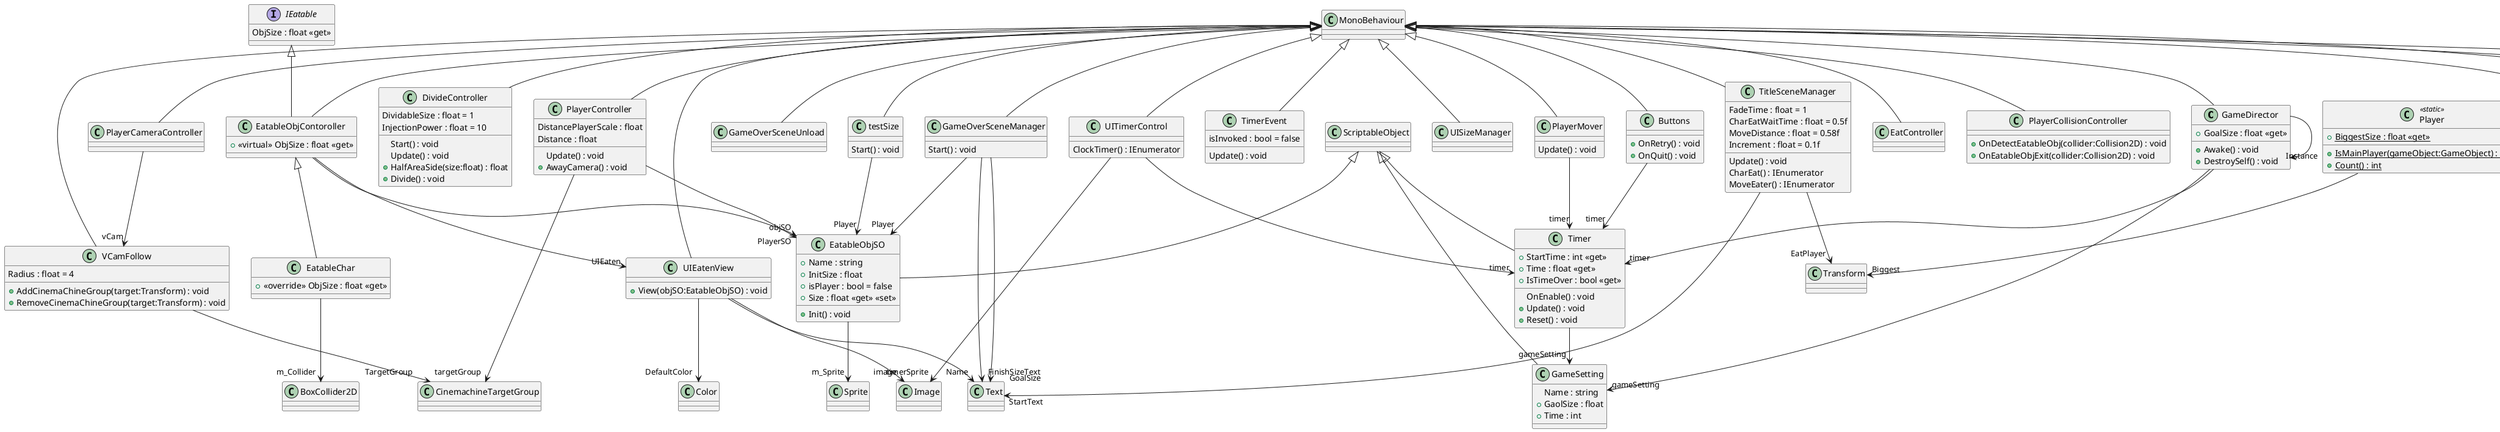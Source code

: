 @startuml
class GameDirector {
    + GoalSize : float <<get>>
    + Awake() : void
    + DestroySelf() : void
}
MonoBehaviour <|-- GameDirector
GameDirector --> "gameSetting" GameSetting
GameDirector --> "timer" Timer
GameDirector --> "Instance" GameDirector
class Eat {
    Ratio : float
    Time : float
    Start() : void
    + TryEat(collision:Collision2D) : void
}
MonoBehaviour <|-- Eat
Eat --> "ease" Ease
class EatableChar {
    + <<override>> ObjSize : float <<get>>
}
EatableObjContoroller <|-- EatableChar
EatableChar --> "m_Collider" BoxCollider2D
class EatableObjContoroller {
    + <<virtual>> ObjSize : float <<get>>
}
MonoBehaviour <|-- EatableObjContoroller
IEatable <|-- EatableObjContoroller
EatableObjContoroller --> "objSO" EatableObjSO
EatableObjContoroller --> "UIEaten" UIEatenView
interface IEatable {
    ObjSize : float <<get>>
}
class AbsorbController {
    Update() : void
    Absorb() : void
}
MonoBehaviour <|-- AbsorbController
class DivideController {
    DividableSize : float = 1
    InjectionPower : float = 10
    Start() : void
    Update() : void
    + HalfAreaSide(size:float) : float
    + Divide() : void
}
MonoBehaviour <|-- DivideController
class Player <<static>> {
    + {static} IsMainPlayer(gameObject:GameObject) : bool
    + {static} Count() : int
    + {static} BiggestSize : float <<get>>
}
Player --> "Biggest" Transform
class PlayerController {
    DistancePlayerScale : float
    Distance : float
    Update() : void
    + AwayCamera() : void
}
MonoBehaviour <|-- PlayerController
PlayerController --> "PlayerSO" EatableObjSO
PlayerController --> "targetGroup" CinemachineTargetGroup
class PlayerMover {
    Update() : void
}
MonoBehaviour <|-- PlayerMover
PlayerMover --> "timer" Timer
class EatableObjSO {
    + Name : string
    + InitSize : float
    + isPlayer : bool = false
    + Size : float <<get>> <<set>>
    + Init() : void
}
ScriptableObject <|-- EatableObjSO
EatableObjSO --> "m_Sprite" Sprite
class GameSetting {
    Name : string
    + GaolSize : float
    + Time : int
}
ScriptableObject <|-- GameSetting
class Timer {
    + StartTime : int <<get>>
    + Time : float <<get>>
    + IsTimeOver : bool <<get>>
    OnEnable() : void
    + Update() : void
    + Reset() : void
}
ScriptableObject <|-- Timer
Timer --> "gameSetting" GameSetting
class Buttons {
    + OnRetry() : void
    + OnQuit() : void
}
MonoBehaviour <|-- Buttons
Buttons --> "timer" Timer
class GameOverSceneManager {
    Start() : void
}
MonoBehaviour <|-- GameOverSceneManager
GameOverSceneManager --> "FinishSizeText" Text
GameOverSceneManager --> "GoalSize" Text
GameOverSceneManager --> "Player" EatableObjSO
class GameOverSceneUnload {
}
MonoBehaviour <|-- GameOverSceneUnload
class PlayerCameraController {
}
MonoBehaviour <|-- PlayerCameraController
PlayerCameraController --> "vCam" VCamFollow
class testSize {
    Start() : void
}
MonoBehaviour <|-- testSize
testSize --> "Player" EatableObjSO
class TimerEvent {
    isInvoked : bool = false
    Update() : void
}
MonoBehaviour <|-- TimerEvent
class TitleSceneManager {
    FadeTime : float = 1
    CharEatWaitTime : float = 0.5f
    MoveDistance : float = 0.58f
    Increment : float = 0.1f
    Update() : void
    CharEat() : IEnumerator
    MoveEater() : IEnumerator
}
MonoBehaviour <|-- TitleSceneManager
TitleSceneManager --> "StartText" Text
TitleSceneManager --> "EatPlayer" Transform
class UIEatenView {
    + View(objSO:EatableObjSO) : void
}
MonoBehaviour <|-- UIEatenView
UIEatenView --> "image" Image
UIEatenView --> "Name" Text
UIEatenView --> "DefaultColor" Color
class UISizeManager {
}
MonoBehaviour <|-- UISizeManager
class UITimerControl {
    ClockTimer() : IEnumerator
}
MonoBehaviour <|-- UITimerControl
UITimerControl --> "timer" Timer
UITimerControl --> "timerSprite" Image
class UI_TimeManager {
    time : float
    Update() : void
    + OnGameOver() : void
}
MonoBehaviour <|-- UI_TimeManager
UI_TimeManager --> "FinishUI" GameObject
UI_TimeManager --> "ease" Ease
class VCamFollow {
    Radius : float = 4
    + AddCinemaChineGroup(target:Transform) : void
    + RemoveCinemaChineGroup(target:Transform) : void
}
MonoBehaviour <|-- VCamFollow
VCamFollow --> "TargetGroup" CinemachineTargetGroup
class CollisionDetector {
}
class CollisionEvent {
}
class "UnityEvent`1"<T> {
}
MonoBehaviour <|-- CollisionDetector
CollisionDetector +-- CollisionEvent
"UnityEvent`1" "<Collision2D>" <|-- CollisionEvent
class EatController {
}
MonoBehaviour <|-- EatController
class PlayerCollisionController {
    + OnDetectEatableObj(collider:Collision2D) : void
    + OnEatableObjExit(collider:Collision2D) : void
}
MonoBehaviour <|-- PlayerCollisionController
@enduml

